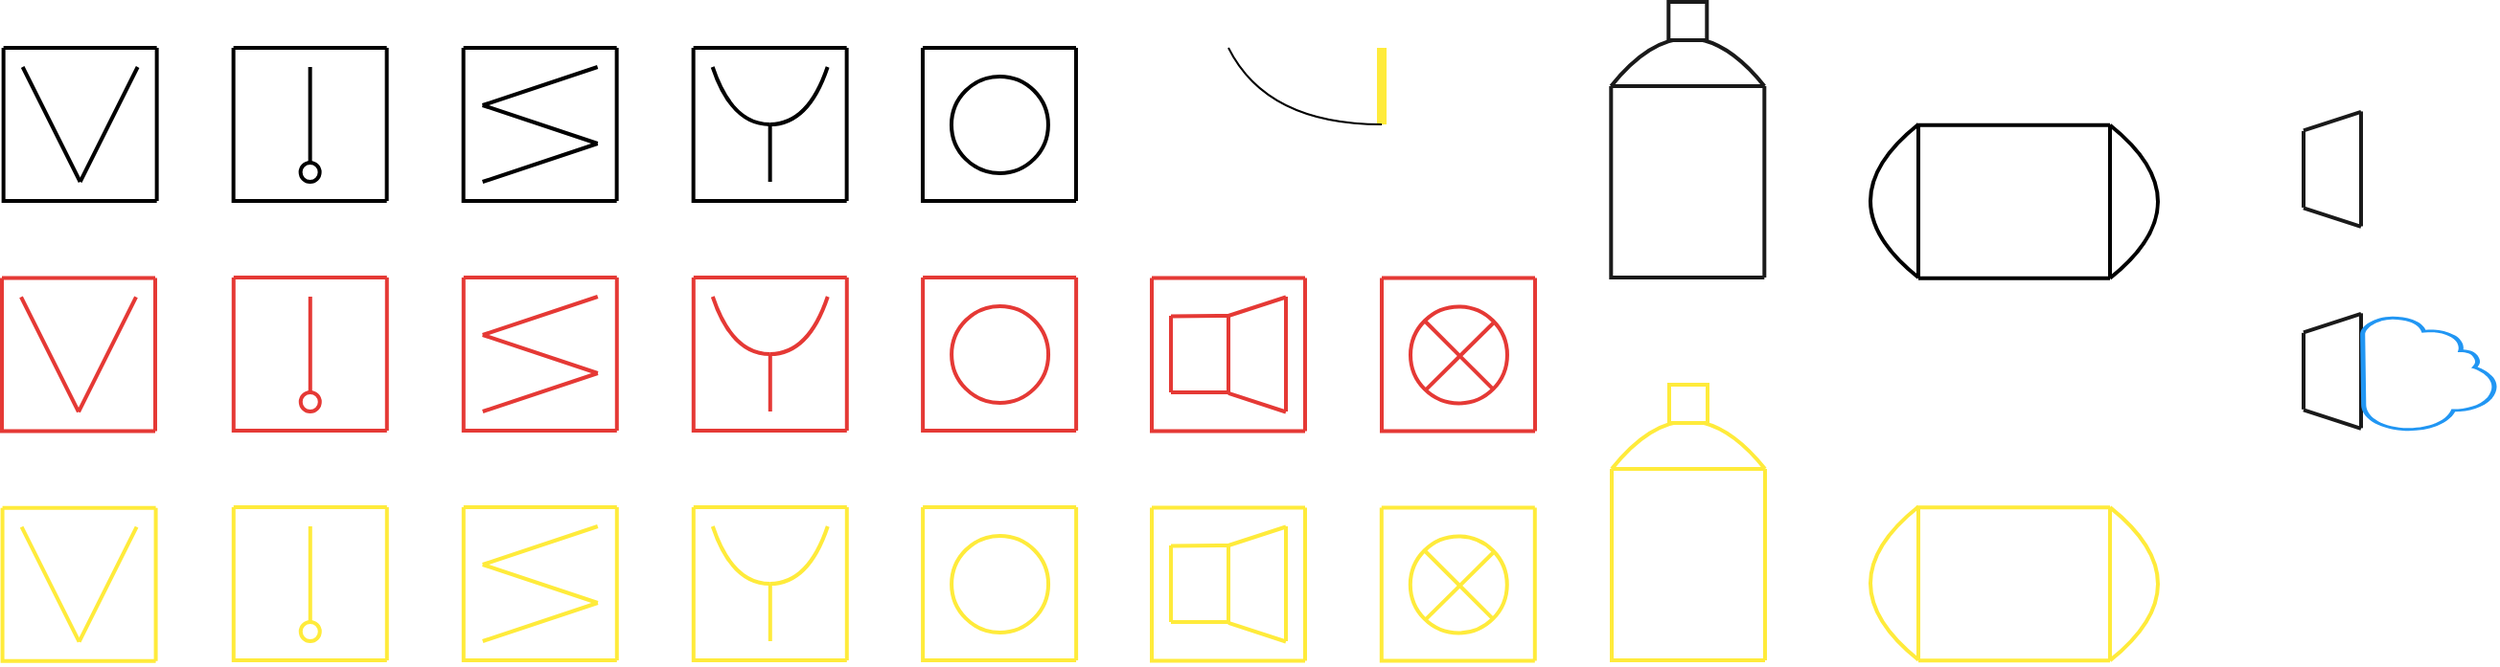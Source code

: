 <mxfile version="22.1.18" type="github">
  <diagram name="Страница — 1" id="sHB8bnEQEHqJdaPV740z">
    <mxGraphModel dx="2074" dy="1230" grid="0" gridSize="10" guides="1" tooltips="1" connect="1" arrows="0" fold="1" page="1" pageScale="1" pageWidth="827" pageHeight="1169" math="0" shadow="0">
      <root>
        <mxCell id="0" />
        <mxCell id="1" parent="0" />
        <mxCell id="6DLuC9lkdZeZimnQaC1s-1" value="" style="endArrow=none;html=1;rounded=0;fontSize=12;startSize=8;endSize=8;curved=1;strokeColor=#000000;strokeWidth=2;" parent="1" edge="1">
          <mxGeometry width="50" height="50" relative="1" as="geometry">
            <mxPoint x="40.82" y="40" as="sourcePoint" />
            <mxPoint x="120.82" y="40" as="targetPoint" />
          </mxGeometry>
        </mxCell>
        <mxCell id="6DLuC9lkdZeZimnQaC1s-2" value="" style="endArrow=none;html=1;rounded=0;fontSize=12;startSize=8;endSize=8;curved=1;strokeColor=#000000;strokeWidth=2;" parent="1" edge="1">
          <mxGeometry width="50" height="50" relative="1" as="geometry">
            <mxPoint x="120.82" y="120" as="sourcePoint" />
            <mxPoint x="120.82" y="40" as="targetPoint" />
          </mxGeometry>
        </mxCell>
        <mxCell id="6DLuC9lkdZeZimnQaC1s-3" value="" style="endArrow=none;html=1;rounded=0;fontSize=12;startSize=8;endSize=8;strokeColor=#000000;strokeWidth=2;" parent="1" edge="1">
          <mxGeometry width="50" height="50" relative="1" as="geometry">
            <mxPoint x="40.82" y="40" as="sourcePoint" />
            <mxPoint x="120.82" y="120" as="targetPoint" />
            <Array as="points">
              <mxPoint x="40.82" y="120" />
            </Array>
          </mxGeometry>
        </mxCell>
        <mxCell id="6DLuC9lkdZeZimnQaC1s-5" value="" style="endArrow=none;html=1;rounded=0;fontSize=12;startSize=8;endSize=8;curved=1;strokeWidth=2;strokeColor=#000000;" parent="1" edge="1">
          <mxGeometry width="50" height="50" relative="1" as="geometry">
            <mxPoint x="160.82" y="40" as="sourcePoint" />
            <mxPoint x="240.82" y="40" as="targetPoint" />
          </mxGeometry>
        </mxCell>
        <mxCell id="6DLuC9lkdZeZimnQaC1s-6" value="" style="endArrow=none;html=1;rounded=0;fontSize=12;startSize=8;endSize=8;curved=1;strokeWidth=2;strokeColor=#000000;" parent="1" edge="1">
          <mxGeometry width="50" height="50" relative="1" as="geometry">
            <mxPoint x="240.82" y="120" as="sourcePoint" />
            <mxPoint x="240.82" y="40" as="targetPoint" />
          </mxGeometry>
        </mxCell>
        <mxCell id="6DLuC9lkdZeZimnQaC1s-7" value="" style="endArrow=none;html=1;rounded=0;fontSize=12;startSize=8;endSize=8;strokeWidth=2;strokeColor=#000000;" parent="1" edge="1">
          <mxGeometry width="50" height="50" relative="1" as="geometry">
            <mxPoint x="160.82" y="40" as="sourcePoint" />
            <mxPoint x="240.82" y="120" as="targetPoint" />
            <Array as="points">
              <mxPoint x="160.82" y="120" />
            </Array>
          </mxGeometry>
        </mxCell>
        <mxCell id="6DLuC9lkdZeZimnQaC1s-8" value="" style="endArrow=none;html=1;rounded=0;fontSize=12;startSize=8;endSize=8;curved=1;strokeColor=#000000;strokeWidth=2;" parent="1" edge="1">
          <mxGeometry width="50" height="50" relative="1" as="geometry">
            <mxPoint x="80.82" y="110" as="sourcePoint" />
            <mxPoint x="50.82" y="50" as="targetPoint" />
          </mxGeometry>
        </mxCell>
        <mxCell id="6DLuC9lkdZeZimnQaC1s-9" value="" style="endArrow=none;html=1;rounded=0;fontSize=12;startSize=8;endSize=8;curved=1;strokeColor=#000000;strokeWidth=2;" parent="1" edge="1">
          <mxGeometry width="50" height="50" relative="1" as="geometry">
            <mxPoint x="80.82" y="110" as="sourcePoint" />
            <mxPoint x="110.82" y="50" as="targetPoint" />
          </mxGeometry>
        </mxCell>
        <mxCell id="6DLuC9lkdZeZimnQaC1s-10" value="" style="endArrow=none;html=1;rounded=0;fontSize=12;startSize=8;endSize=8;curved=1;strokeWidth=2;strokeColor=#000000;" parent="1" edge="1">
          <mxGeometry width="50" height="50" relative="1" as="geometry">
            <mxPoint x="200.82" y="100" as="sourcePoint" />
            <mxPoint x="200.82" y="50" as="targetPoint" />
          </mxGeometry>
        </mxCell>
        <mxCell id="6DLuC9lkdZeZimnQaC1s-11" value="" style="ellipse;whiteSpace=wrap;html=1;aspect=fixed;fontSize=16;strokeWidth=2;strokeColor=#000000;" parent="1" vertex="1">
          <mxGeometry x="195.82" y="100" width="10" height="10" as="geometry" />
        </mxCell>
        <mxCell id="6DLuC9lkdZeZimnQaC1s-12" value="" style="endArrow=none;html=1;rounded=0;fontSize=12;startSize=8;endSize=8;curved=1;strokeWidth=2;strokeColor=#000000;" parent="1" edge="1">
          <mxGeometry width="50" height="50" relative="1" as="geometry">
            <mxPoint x="280.82" y="40" as="sourcePoint" />
            <mxPoint x="360.82" y="40" as="targetPoint" />
          </mxGeometry>
        </mxCell>
        <mxCell id="6DLuC9lkdZeZimnQaC1s-13" value="" style="endArrow=none;html=1;rounded=0;fontSize=12;startSize=8;endSize=8;curved=1;strokeWidth=2;strokeColor=#000000;" parent="1" edge="1">
          <mxGeometry width="50" height="50" relative="1" as="geometry">
            <mxPoint x="360.82" y="120" as="sourcePoint" />
            <mxPoint x="360.82" y="40" as="targetPoint" />
          </mxGeometry>
        </mxCell>
        <mxCell id="6DLuC9lkdZeZimnQaC1s-14" value="" style="endArrow=none;html=1;rounded=0;fontSize=12;startSize=8;endSize=8;strokeWidth=2;strokeColor=#000000;" parent="1" edge="1">
          <mxGeometry width="50" height="50" relative="1" as="geometry">
            <mxPoint x="280.82" y="40" as="sourcePoint" />
            <mxPoint x="360.82" y="120" as="targetPoint" />
            <Array as="points">
              <mxPoint x="280.82" y="120" />
            </Array>
          </mxGeometry>
        </mxCell>
        <mxCell id="6DLuC9lkdZeZimnQaC1s-15" value="" style="endArrow=none;html=1;rounded=0;fontSize=12;startSize=8;endSize=8;curved=1;strokeWidth=2;strokeColor=#000000;" parent="1" edge="1">
          <mxGeometry width="50" height="50" relative="1" as="geometry">
            <mxPoint x="350.82" y="90" as="sourcePoint" />
            <mxPoint x="290.82" y="70" as="targetPoint" />
          </mxGeometry>
        </mxCell>
        <mxCell id="6DLuC9lkdZeZimnQaC1s-16" value="" style="endArrow=none;html=1;rounded=0;fontSize=12;startSize=8;endSize=8;curved=1;strokeWidth=2;strokeColor=#000000;" parent="1" edge="1">
          <mxGeometry width="50" height="50" relative="1" as="geometry">
            <mxPoint x="290.82" y="70" as="sourcePoint" />
            <mxPoint x="350.82" y="50" as="targetPoint" />
          </mxGeometry>
        </mxCell>
        <mxCell id="6DLuC9lkdZeZimnQaC1s-17" value="" style="endArrow=none;html=1;rounded=0;fontSize=12;startSize=8;endSize=8;curved=1;strokeWidth=2;strokeColor=#000000;" parent="1" edge="1">
          <mxGeometry width="50" height="50" relative="1" as="geometry">
            <mxPoint x="290.82" y="110" as="sourcePoint" />
            <mxPoint x="350.82" y="90" as="targetPoint" />
          </mxGeometry>
        </mxCell>
        <mxCell id="6DLuC9lkdZeZimnQaC1s-18" value="" style="endArrow=none;html=1;rounded=0;fontSize=12;startSize=8;endSize=8;curved=1;strokeWidth=2;strokeColor=#000000;" parent="1" edge="1">
          <mxGeometry width="50" height="50" relative="1" as="geometry">
            <mxPoint x="400.82" y="40" as="sourcePoint" />
            <mxPoint x="480.82" y="40" as="targetPoint" />
          </mxGeometry>
        </mxCell>
        <mxCell id="6DLuC9lkdZeZimnQaC1s-19" value="" style="endArrow=none;html=1;rounded=0;fontSize=12;startSize=8;endSize=8;curved=1;strokeWidth=2;strokeColor=#000000;" parent="1" edge="1">
          <mxGeometry width="50" height="50" relative="1" as="geometry">
            <mxPoint x="480.82" y="120" as="sourcePoint" />
            <mxPoint x="480.82" y="40" as="targetPoint" />
          </mxGeometry>
        </mxCell>
        <mxCell id="6DLuC9lkdZeZimnQaC1s-20" value="" style="endArrow=none;html=1;rounded=0;fontSize=12;startSize=8;endSize=8;strokeWidth=2;strokeColor=#000000;" parent="1" edge="1">
          <mxGeometry width="50" height="50" relative="1" as="geometry">
            <mxPoint x="400.82" y="40" as="sourcePoint" />
            <mxPoint x="480.82" y="120" as="targetPoint" />
            <Array as="points">
              <mxPoint x="400.82" y="120" />
            </Array>
          </mxGeometry>
        </mxCell>
        <mxCell id="6DLuC9lkdZeZimnQaC1s-22" value="" style="endArrow=none;html=1;rounded=0;fontSize=12;startSize=8;endSize=8;curved=1;strokeWidth=2;strokeColor=#000000;" parent="1" edge="1">
          <mxGeometry width="50" height="50" relative="1" as="geometry">
            <mxPoint x="440.82" y="80" as="sourcePoint" />
            <mxPoint x="470.82" y="50" as="targetPoint" />
            <Array as="points">
              <mxPoint x="460.82" y="80" />
            </Array>
          </mxGeometry>
        </mxCell>
        <mxCell id="6DLuC9lkdZeZimnQaC1s-23" value="" style="endArrow=none;html=1;rounded=0;fontSize=12;startSize=8;endSize=8;curved=1;strokeWidth=2;strokeColor=#000000;" parent="1" edge="1">
          <mxGeometry width="50" height="50" relative="1" as="geometry">
            <mxPoint x="440.82" y="110" as="sourcePoint" />
            <mxPoint x="440.82" y="80" as="targetPoint" />
          </mxGeometry>
        </mxCell>
        <mxCell id="6DLuC9lkdZeZimnQaC1s-24" value="" style="endArrow=none;html=1;rounded=0;fontSize=12;startSize=8;endSize=8;curved=1;strokeWidth=2;strokeColor=#000000;" parent="1" edge="1">
          <mxGeometry width="50" height="50" relative="1" as="geometry">
            <mxPoint x="440.82" y="80" as="sourcePoint" />
            <mxPoint x="410.82" y="50" as="targetPoint" />
            <Array as="points">
              <mxPoint x="420.82" y="80" />
            </Array>
          </mxGeometry>
        </mxCell>
        <mxCell id="6DLuC9lkdZeZimnQaC1s-25" value="" style="endArrow=none;html=1;rounded=0;fontSize=12;startSize=8;endSize=8;curved=1;strokeWidth=2;strokeColor=#000000;" parent="1" edge="1">
          <mxGeometry width="50" height="50" relative="1" as="geometry">
            <mxPoint x="520.48" y="40" as="sourcePoint" />
            <mxPoint x="600.48" y="40" as="targetPoint" />
          </mxGeometry>
        </mxCell>
        <mxCell id="6DLuC9lkdZeZimnQaC1s-26" value="" style="endArrow=none;html=1;rounded=0;fontSize=12;startSize=8;endSize=8;curved=1;strokeWidth=2;strokeColor=#000000;" parent="1" edge="1">
          <mxGeometry width="50" height="50" relative="1" as="geometry">
            <mxPoint x="600.48" y="120" as="sourcePoint" />
            <mxPoint x="600.48" y="40" as="targetPoint" />
          </mxGeometry>
        </mxCell>
        <mxCell id="6DLuC9lkdZeZimnQaC1s-27" value="" style="endArrow=none;html=1;rounded=0;fontSize=12;startSize=8;endSize=8;strokeWidth=2;strokeColor=#000000;" parent="1" edge="1">
          <mxGeometry width="50" height="50" relative="1" as="geometry">
            <mxPoint x="520.48" y="40" as="sourcePoint" />
            <mxPoint x="600.48" y="120" as="targetPoint" />
            <Array as="points">
              <mxPoint x="520.48" y="120" />
            </Array>
          </mxGeometry>
        </mxCell>
        <mxCell id="6DLuC9lkdZeZimnQaC1s-29" value="" style="ellipse;whiteSpace=wrap;html=1;aspect=fixed;fontSize=16;strokeWidth=2;strokeColor=#000000;" parent="1" vertex="1">
          <mxGeometry x="535.48" y="55" width="50.48" height="50.48" as="geometry" />
        </mxCell>
        <mxCell id="6DLuC9lkdZeZimnQaC1s-30" value="" style="endArrow=none;html=1;rounded=0;fontSize=12;startSize=8;endSize=8;curved=1;strokeColor=#FFEB3B;strokeWidth=5;" parent="1" edge="1">
          <mxGeometry width="50" height="50" relative="1" as="geometry">
            <mxPoint x="760" y="80" as="sourcePoint" />
            <mxPoint x="760" y="40" as="targetPoint" />
          </mxGeometry>
        </mxCell>
        <mxCell id="6DLuC9lkdZeZimnQaC1s-31" value="" style="endArrow=none;html=1;rounded=0;fontSize=12;startSize=8;endSize=8;curved=1;" parent="1" edge="1">
          <mxGeometry width="50" height="50" relative="1" as="geometry">
            <mxPoint x="760" y="80" as="sourcePoint" />
            <mxPoint x="680" y="40" as="targetPoint" />
            <Array as="points">
              <mxPoint x="700" y="80" />
            </Array>
          </mxGeometry>
        </mxCell>
        <mxCell id="6DLuC9lkdZeZimnQaC1s-32" value="" style="endArrow=none;html=1;rounded=0;fontSize=12;startSize=8;endSize=8;curved=1;strokeWidth=2;strokeColor=#E53935;" parent="1" edge="1">
          <mxGeometry width="50" height="50" relative="1" as="geometry">
            <mxPoint x="640" y="160.24" as="sourcePoint" />
            <mxPoint x="720" y="160.24" as="targetPoint" />
          </mxGeometry>
        </mxCell>
        <mxCell id="6DLuC9lkdZeZimnQaC1s-33" value="" style="endArrow=none;html=1;rounded=0;fontSize=12;startSize=8;endSize=8;curved=1;strokeWidth=2;strokeColor=#E53935;" parent="1" edge="1">
          <mxGeometry width="50" height="50" relative="1" as="geometry">
            <mxPoint x="720" y="240.24" as="sourcePoint" />
            <mxPoint x="720" y="160.24" as="targetPoint" />
          </mxGeometry>
        </mxCell>
        <mxCell id="6DLuC9lkdZeZimnQaC1s-34" value="" style="endArrow=none;html=1;rounded=0;fontSize=12;startSize=8;endSize=8;strokeWidth=2;strokeColor=#E53935;" parent="1" edge="1">
          <mxGeometry width="50" height="50" relative="1" as="geometry">
            <mxPoint x="640" y="160.24" as="sourcePoint" />
            <mxPoint x="720" y="240.24" as="targetPoint" />
            <Array as="points">
              <mxPoint x="640" y="240.24" />
            </Array>
          </mxGeometry>
        </mxCell>
        <mxCell id="6DLuC9lkdZeZimnQaC1s-35" value="" style="endArrow=none;html=1;rounded=0;fontSize=12;startSize=8;endSize=8;curved=1;strokeWidth=2;strokeColor=#E53935;" parent="1" edge="1">
          <mxGeometry width="50" height="50" relative="1" as="geometry">
            <mxPoint x="650" y="220" as="sourcePoint" />
            <mxPoint x="650" y="180" as="targetPoint" />
          </mxGeometry>
        </mxCell>
        <mxCell id="6DLuC9lkdZeZimnQaC1s-36" value="" style="endArrow=none;html=1;rounded=0;fontSize=12;startSize=8;endSize=8;curved=1;strokeWidth=2;strokeColor=#E53935;" parent="1" edge="1">
          <mxGeometry width="50" height="50" relative="1" as="geometry">
            <mxPoint x="680" y="180" as="sourcePoint" />
            <mxPoint x="710" y="170.24" as="targetPoint" />
          </mxGeometry>
        </mxCell>
        <mxCell id="6DLuC9lkdZeZimnQaC1s-37" value="" style="endArrow=none;html=1;rounded=0;fontSize=12;startSize=8;endSize=8;curved=1;strokeWidth=2;strokeColor=#E53935;" parent="1" edge="1">
          <mxGeometry width="50" height="50" relative="1" as="geometry">
            <mxPoint x="680" y="180" as="sourcePoint" />
            <mxPoint x="650" y="180.24" as="targetPoint" />
          </mxGeometry>
        </mxCell>
        <mxCell id="6DLuC9lkdZeZimnQaC1s-38" value="" style="endArrow=none;html=1;rounded=0;fontSize=12;startSize=8;endSize=8;curved=1;strokeWidth=2;strokeColor=#E53935;" parent="1" edge="1">
          <mxGeometry width="50" height="50" relative="1" as="geometry">
            <mxPoint x="680" y="220" as="sourcePoint" />
            <mxPoint x="650" y="220" as="targetPoint" />
          </mxGeometry>
        </mxCell>
        <mxCell id="6DLuC9lkdZeZimnQaC1s-39" value="" style="endArrow=none;html=1;rounded=0;fontSize=12;startSize=8;endSize=8;curved=1;strokeWidth=2;strokeColor=#E53935;" parent="1" edge="1">
          <mxGeometry width="50" height="50" relative="1" as="geometry">
            <mxPoint x="680" y="220.24" as="sourcePoint" />
            <mxPoint x="680" y="180.24" as="targetPoint" />
          </mxGeometry>
        </mxCell>
        <mxCell id="6DLuC9lkdZeZimnQaC1s-40" value="" style="endArrow=none;html=1;rounded=0;fontSize=12;startSize=8;endSize=8;curved=1;strokeWidth=2;strokeColor=#E53935;" parent="1" edge="1">
          <mxGeometry width="50" height="50" relative="1" as="geometry">
            <mxPoint x="680" y="220.48" as="sourcePoint" />
            <mxPoint x="710" y="230.24" as="targetPoint" />
          </mxGeometry>
        </mxCell>
        <mxCell id="6DLuC9lkdZeZimnQaC1s-41" value="" style="endArrow=none;html=1;rounded=0;fontSize=12;startSize=8;endSize=8;curved=1;strokeWidth=2;strokeColor=#E53935;" parent="1" edge="1">
          <mxGeometry width="50" height="50" relative="1" as="geometry">
            <mxPoint x="710" y="230" as="sourcePoint" />
            <mxPoint x="710" y="170" as="targetPoint" />
          </mxGeometry>
        </mxCell>
        <mxCell id="6DLuC9lkdZeZimnQaC1s-42" value="" style="endArrow=none;html=1;rounded=0;fontSize=12;startSize=8;endSize=8;curved=1;strokeWidth=2;strokeColor=#E53935;" parent="1" edge="1">
          <mxGeometry width="50" height="50" relative="1" as="geometry">
            <mxPoint x="760" y="160.24" as="sourcePoint" />
            <mxPoint x="840" y="160.24" as="targetPoint" />
          </mxGeometry>
        </mxCell>
        <mxCell id="6DLuC9lkdZeZimnQaC1s-43" value="" style="endArrow=none;html=1;rounded=0;fontSize=12;startSize=8;endSize=8;curved=1;strokeWidth=2;strokeColor=#E53935;" parent="1" edge="1">
          <mxGeometry width="50" height="50" relative="1" as="geometry">
            <mxPoint x="840" y="240.24" as="sourcePoint" />
            <mxPoint x="840" y="160.24" as="targetPoint" />
          </mxGeometry>
        </mxCell>
        <mxCell id="6DLuC9lkdZeZimnQaC1s-44" value="" style="endArrow=none;html=1;rounded=0;fontSize=12;startSize=8;endSize=8;strokeWidth=2;strokeColor=#E53935;" parent="1" edge="1">
          <mxGeometry width="50" height="50" relative="1" as="geometry">
            <mxPoint x="760" y="160.24" as="sourcePoint" />
            <mxPoint x="840" y="240.24" as="targetPoint" />
            <Array as="points">
              <mxPoint x="760" y="240.24" />
            </Array>
          </mxGeometry>
        </mxCell>
        <mxCell id="6DLuC9lkdZeZimnQaC1s-45" value="" style="ellipse;whiteSpace=wrap;html=1;aspect=fixed;fontSize=16;strokeWidth=2;strokeColor=#E53935;" parent="1" vertex="1">
          <mxGeometry x="775" y="175.24" width="50.48" height="50.48" as="geometry" />
        </mxCell>
        <mxCell id="6DLuC9lkdZeZimnQaC1s-46" value="" style="endArrow=none;html=1;rounded=0;fontSize=12;startSize=8;endSize=8;curved=1;entryX=0;entryY=0;entryDx=0;entryDy=0;exitX=1;exitY=1;exitDx=0;exitDy=0;strokeWidth=2;strokeColor=#E53935;" parent="1" source="6DLuC9lkdZeZimnQaC1s-45" target="6DLuC9lkdZeZimnQaC1s-45" edge="1">
          <mxGeometry width="50" height="50" relative="1" as="geometry">
            <mxPoint x="800.04" y="215.48" as="sourcePoint" />
            <mxPoint x="800.04" y="185.48" as="targetPoint" />
          </mxGeometry>
        </mxCell>
        <mxCell id="6DLuC9lkdZeZimnQaC1s-47" value="" style="endArrow=none;html=1;rounded=0;fontSize=12;startSize=8;endSize=8;curved=1;entryX=0.158;entryY=0.861;entryDx=0;entryDy=0;exitX=0.864;exitY=0.161;exitDx=0;exitDy=0;exitPerimeter=0;entryPerimeter=0;strokeWidth=2;strokeColor=#E53935;" parent="1" source="6DLuC9lkdZeZimnQaC1s-45" target="6DLuC9lkdZeZimnQaC1s-45" edge="1">
          <mxGeometry width="50" height="50" relative="1" as="geometry">
            <mxPoint x="818.24" y="184.24" as="sourcePoint" />
            <mxPoint x="782.24" y="220.24" as="targetPoint" />
          </mxGeometry>
        </mxCell>
        <mxCell id="6DLuC9lkdZeZimnQaC1s-48" value="" style="endArrow=none;html=1;rounded=0;fontSize=12;startSize=8;endSize=8;curved=1;strokeWidth=2;strokeColor=#1A1A1A;" parent="1" edge="1">
          <mxGeometry width="50" height="50" relative="1" as="geometry">
            <mxPoint x="1241" y="83.22" as="sourcePoint" />
            <mxPoint x="1271" y="73.46" as="targetPoint" />
          </mxGeometry>
        </mxCell>
        <mxCell id="6DLuC9lkdZeZimnQaC1s-49" value="" style="endArrow=none;html=1;rounded=0;fontSize=12;startSize=8;endSize=8;curved=1;strokeWidth=2;strokeColor=#1A1A1A;" parent="1" edge="1">
          <mxGeometry width="50" height="50" relative="1" as="geometry">
            <mxPoint x="1241" y="123.46" as="sourcePoint" />
            <mxPoint x="1241" y="83.46" as="targetPoint" />
          </mxGeometry>
        </mxCell>
        <mxCell id="6DLuC9lkdZeZimnQaC1s-50" value="" style="endArrow=none;html=1;rounded=0;fontSize=12;startSize=8;endSize=8;curved=1;strokeWidth=2;strokeColor=#1A1A1A;" parent="1" edge="1">
          <mxGeometry width="50" height="50" relative="1" as="geometry">
            <mxPoint x="1241" y="123.7" as="sourcePoint" />
            <mxPoint x="1271" y="133.46" as="targetPoint" />
          </mxGeometry>
        </mxCell>
        <mxCell id="6DLuC9lkdZeZimnQaC1s-51" value="" style="endArrow=none;html=1;rounded=0;fontSize=12;startSize=8;endSize=8;curved=1;strokeWidth=2;strokeColor=#1A1A1A;" parent="1" edge="1">
          <mxGeometry width="50" height="50" relative="1" as="geometry">
            <mxPoint x="1271" y="133.22" as="sourcePoint" />
            <mxPoint x="1271" y="73.22" as="targetPoint" />
          </mxGeometry>
        </mxCell>
        <mxCell id="6DLuC9lkdZeZimnQaC1s-54" value="" style="endArrow=none;html=1;rounded=0;fontSize=12;startSize=8;endSize=8;curved=1;strokeWidth=2;strokeColor=#FFEB3B;" parent="1" edge="1">
          <mxGeometry width="50" height="50" relative="1" as="geometry">
            <mxPoint x="880" y="260" as="sourcePoint" />
            <mxPoint x="960" y="260" as="targetPoint" />
          </mxGeometry>
        </mxCell>
        <mxCell id="6DLuC9lkdZeZimnQaC1s-55" value="" style="endArrow=none;html=1;rounded=0;fontSize=12;startSize=8;endSize=8;curved=1;strokeWidth=2;strokeColor=#FFEB3B;" parent="1" edge="1">
          <mxGeometry width="50" height="50" relative="1" as="geometry">
            <mxPoint x="960" y="360" as="sourcePoint" />
            <mxPoint x="960" y="260" as="targetPoint" />
          </mxGeometry>
        </mxCell>
        <mxCell id="6DLuC9lkdZeZimnQaC1s-56" value="" style="endArrow=none;html=1;rounded=0;fontSize=12;startSize=8;endSize=8;strokeWidth=2;strokeColor=#FFEB3B;" parent="1" edge="1">
          <mxGeometry width="50" height="50" relative="1" as="geometry">
            <mxPoint x="880" y="260" as="sourcePoint" />
            <mxPoint x="960" y="360" as="targetPoint" />
            <Array as="points">
              <mxPoint x="880" y="360" />
            </Array>
          </mxGeometry>
        </mxCell>
        <mxCell id="6DLuC9lkdZeZimnQaC1s-58" value="" style="endArrow=none;html=1;rounded=0;fontSize=12;startSize=8;endSize=8;curved=1;strokeWidth=2;strokeColor=#FFEB3B;" parent="1" edge="1">
          <mxGeometry width="50" height="50" relative="1" as="geometry">
            <mxPoint x="880" y="260" as="sourcePoint" />
            <mxPoint x="960" y="260" as="targetPoint" />
            <Array as="points">
              <mxPoint x="920" y="210" />
            </Array>
          </mxGeometry>
        </mxCell>
        <mxCell id="6DLuC9lkdZeZimnQaC1s-59" value="" style="rounded=0;whiteSpace=wrap;html=1;fontSize=16;strokeWidth=2;strokeColor=#FFEB3B;" parent="1" vertex="1">
          <mxGeometry x="910" y="216" width="20" height="20" as="geometry" />
        </mxCell>
        <mxCell id="6DLuC9lkdZeZimnQaC1s-60" value="" style="endArrow=none;html=1;rounded=0;fontSize=12;startSize=8;endSize=8;curved=1;strokeWidth=2;" parent="1" edge="1">
          <mxGeometry width="50" height="50" relative="1" as="geometry">
            <mxPoint x="1140" y="80.35" as="sourcePoint" />
            <mxPoint x="1140" y="160.35" as="targetPoint" />
          </mxGeometry>
        </mxCell>
        <mxCell id="6DLuC9lkdZeZimnQaC1s-61" value="" style="endArrow=none;html=1;rounded=0;fontSize=12;startSize=8;endSize=8;curved=1;strokeWidth=2;" parent="1" edge="1">
          <mxGeometry width="50" height="50" relative="1" as="geometry">
            <mxPoint x="1040" y="160.35" as="sourcePoint" />
            <mxPoint x="1140" y="160.35" as="targetPoint" />
          </mxGeometry>
        </mxCell>
        <mxCell id="6DLuC9lkdZeZimnQaC1s-62" value="" style="endArrow=none;html=1;rounded=0;fontSize=12;startSize=8;endSize=8;strokeWidth=2;" parent="1" edge="1">
          <mxGeometry width="50" height="50" relative="1" as="geometry">
            <mxPoint x="1140" y="80.35" as="sourcePoint" />
            <mxPoint x="1040" y="160.35" as="targetPoint" />
            <Array as="points">
              <mxPoint x="1040" y="80.35" />
            </Array>
          </mxGeometry>
        </mxCell>
        <mxCell id="6DLuC9lkdZeZimnQaC1s-63" value="" style="endArrow=none;html=1;rounded=0;fontSize=12;startSize=8;endSize=8;curved=1;strokeWidth=2;" parent="1" edge="1">
          <mxGeometry width="50" height="50" relative="1" as="geometry">
            <mxPoint x="1140" y="160.35" as="sourcePoint" />
            <mxPoint x="1140" y="80.35" as="targetPoint" />
            <Array as="points">
              <mxPoint x="1190" y="120.35" />
            </Array>
          </mxGeometry>
        </mxCell>
        <mxCell id="6DLuC9lkdZeZimnQaC1s-65" value="" style="endArrow=none;html=1;rounded=0;fontSize=12;startSize=8;endSize=8;curved=1;strokeWidth=2;" parent="1" edge="1">
          <mxGeometry width="50" height="50" relative="1" as="geometry">
            <mxPoint x="1040" y="160.0" as="sourcePoint" />
            <mxPoint x="1040" y="80.0" as="targetPoint" />
            <Array as="points">
              <mxPoint x="990" y="120.0" />
            </Array>
          </mxGeometry>
        </mxCell>
        <mxCell id="6DLuC9lkdZeZimnQaC1s-66" value="" style="endArrow=none;html=1;rounded=0;fontSize=12;startSize=8;endSize=8;curved=1;strokeColor=#E53935;strokeWidth=2;" parent="1" edge="1">
          <mxGeometry width="50" height="50" relative="1" as="geometry">
            <mxPoint x="40.0" y="160.24" as="sourcePoint" />
            <mxPoint x="120" y="160.24" as="targetPoint" />
          </mxGeometry>
        </mxCell>
        <mxCell id="6DLuC9lkdZeZimnQaC1s-67" value="" style="endArrow=none;html=1;rounded=0;fontSize=12;startSize=8;endSize=8;curved=1;strokeColor=#E53935;strokeWidth=2;" parent="1" edge="1">
          <mxGeometry width="50" height="50" relative="1" as="geometry">
            <mxPoint x="120" y="240.24" as="sourcePoint" />
            <mxPoint x="120" y="160.24" as="targetPoint" />
          </mxGeometry>
        </mxCell>
        <mxCell id="6DLuC9lkdZeZimnQaC1s-68" value="" style="endArrow=none;html=1;rounded=0;fontSize=12;startSize=8;endSize=8;strokeColor=#E53935;strokeWidth=2;" parent="1" edge="1">
          <mxGeometry width="50" height="50" relative="1" as="geometry">
            <mxPoint x="40.0" y="160.24" as="sourcePoint" />
            <mxPoint x="120" y="240.24" as="targetPoint" />
            <Array as="points">
              <mxPoint x="40.0" y="240.24" />
            </Array>
          </mxGeometry>
        </mxCell>
        <mxCell id="6DLuC9lkdZeZimnQaC1s-69" value="" style="endArrow=none;html=1;rounded=0;fontSize=12;startSize=8;endSize=8;curved=1;strokeColor=#E53935;strokeWidth=2;" parent="1" edge="1">
          <mxGeometry width="50" height="50" relative="1" as="geometry">
            <mxPoint x="80" y="230.24" as="sourcePoint" />
            <mxPoint x="50.0" y="170.24" as="targetPoint" />
          </mxGeometry>
        </mxCell>
        <mxCell id="6DLuC9lkdZeZimnQaC1s-70" value="" style="endArrow=none;html=1;rounded=0;fontSize=12;startSize=8;endSize=8;curved=1;strokeColor=#E53935;strokeWidth=2;" parent="1" edge="1">
          <mxGeometry width="50" height="50" relative="1" as="geometry">
            <mxPoint x="80" y="230.24" as="sourcePoint" />
            <mxPoint x="110" y="170.24" as="targetPoint" />
          </mxGeometry>
        </mxCell>
        <mxCell id="6DLuC9lkdZeZimnQaC1s-71" value="" style="endArrow=none;html=1;rounded=0;fontSize=12;startSize=8;endSize=8;curved=1;strokeColor=#FFEB3B;strokeWidth=2;" parent="1" edge="1">
          <mxGeometry width="50" height="50" relative="1" as="geometry">
            <mxPoint x="40.29" y="280.35" as="sourcePoint" />
            <mxPoint x="120.29" y="280.35" as="targetPoint" />
          </mxGeometry>
        </mxCell>
        <mxCell id="6DLuC9lkdZeZimnQaC1s-72" value="" style="endArrow=none;html=1;rounded=0;fontSize=12;startSize=8;endSize=8;curved=1;strokeColor=#FFEB3B;strokeWidth=2;" parent="1" edge="1">
          <mxGeometry width="50" height="50" relative="1" as="geometry">
            <mxPoint x="120.29" y="360.35" as="sourcePoint" />
            <mxPoint x="120.29" y="280.35" as="targetPoint" />
          </mxGeometry>
        </mxCell>
        <mxCell id="6DLuC9lkdZeZimnQaC1s-73" value="" style="endArrow=none;html=1;rounded=0;fontSize=12;startSize=8;endSize=8;strokeColor=#FFEB3B;strokeWidth=2;" parent="1" edge="1">
          <mxGeometry width="50" height="50" relative="1" as="geometry">
            <mxPoint x="40.29" y="280.35" as="sourcePoint" />
            <mxPoint x="120.29" y="360.35" as="targetPoint" />
            <Array as="points">
              <mxPoint x="40.29" y="360.35" />
            </Array>
          </mxGeometry>
        </mxCell>
        <mxCell id="6DLuC9lkdZeZimnQaC1s-74" value="" style="endArrow=none;html=1;rounded=0;fontSize=12;startSize=8;endSize=8;curved=1;strokeColor=#FFEB3B;strokeWidth=2;" parent="1" edge="1">
          <mxGeometry width="50" height="50" relative="1" as="geometry">
            <mxPoint x="80.29" y="350.35" as="sourcePoint" />
            <mxPoint x="50.29" y="290.35" as="targetPoint" />
          </mxGeometry>
        </mxCell>
        <mxCell id="6DLuC9lkdZeZimnQaC1s-75" value="" style="endArrow=none;html=1;rounded=0;fontSize=12;startSize=8;endSize=8;curved=1;strokeColor=#FFEB3B;strokeWidth=2;" parent="1" edge="1">
          <mxGeometry width="50" height="50" relative="1" as="geometry">
            <mxPoint x="80.29" y="350.35" as="sourcePoint" />
            <mxPoint x="110.29" y="290.35" as="targetPoint" />
          </mxGeometry>
        </mxCell>
        <mxCell id="6DLuC9lkdZeZimnQaC1s-76" value="" style="endArrow=none;html=1;rounded=0;fontSize=12;startSize=8;endSize=8;curved=1;strokeWidth=2;strokeColor=#E53935;" parent="1" edge="1">
          <mxGeometry width="50" height="50" relative="1" as="geometry">
            <mxPoint x="160.89" y="160" as="sourcePoint" />
            <mxPoint x="240.89" y="160" as="targetPoint" />
          </mxGeometry>
        </mxCell>
        <mxCell id="6DLuC9lkdZeZimnQaC1s-77" value="" style="endArrow=none;html=1;rounded=0;fontSize=12;startSize=8;endSize=8;curved=1;strokeWidth=2;strokeColor=#E53935;" parent="1" edge="1">
          <mxGeometry width="50" height="50" relative="1" as="geometry">
            <mxPoint x="240.89" y="240" as="sourcePoint" />
            <mxPoint x="240.89" y="160" as="targetPoint" />
          </mxGeometry>
        </mxCell>
        <mxCell id="6DLuC9lkdZeZimnQaC1s-78" value="" style="endArrow=none;html=1;rounded=0;fontSize=12;startSize=8;endSize=8;strokeWidth=2;strokeColor=#E53935;" parent="1" edge="1">
          <mxGeometry width="50" height="50" relative="1" as="geometry">
            <mxPoint x="160.89" y="160" as="sourcePoint" />
            <mxPoint x="240.89" y="240" as="targetPoint" />
            <Array as="points">
              <mxPoint x="160.89" y="240" />
            </Array>
          </mxGeometry>
        </mxCell>
        <mxCell id="6DLuC9lkdZeZimnQaC1s-79" value="" style="endArrow=none;html=1;rounded=0;fontSize=12;startSize=8;endSize=8;curved=1;strokeWidth=2;strokeColor=#E53935;" parent="1" edge="1">
          <mxGeometry width="50" height="50" relative="1" as="geometry">
            <mxPoint x="200.89" y="220" as="sourcePoint" />
            <mxPoint x="200.89" y="170" as="targetPoint" />
          </mxGeometry>
        </mxCell>
        <mxCell id="6DLuC9lkdZeZimnQaC1s-80" value="" style="ellipse;whiteSpace=wrap;html=1;aspect=fixed;fontSize=16;strokeWidth=2;strokeColor=#E53935;" parent="1" vertex="1">
          <mxGeometry x="195.89" y="220" width="10" height="10" as="geometry" />
        </mxCell>
        <mxCell id="6DLuC9lkdZeZimnQaC1s-81" value="" style="endArrow=none;html=1;rounded=0;fontSize=12;startSize=8;endSize=8;curved=1;strokeWidth=2;strokeColor=#E53935;" parent="1" edge="1">
          <mxGeometry width="50" height="50" relative="1" as="geometry">
            <mxPoint x="280.89" y="160" as="sourcePoint" />
            <mxPoint x="360.89" y="160" as="targetPoint" />
          </mxGeometry>
        </mxCell>
        <mxCell id="6DLuC9lkdZeZimnQaC1s-82" value="" style="endArrow=none;html=1;rounded=0;fontSize=12;startSize=8;endSize=8;curved=1;strokeWidth=2;strokeColor=#E53935;" parent="1" edge="1">
          <mxGeometry width="50" height="50" relative="1" as="geometry">
            <mxPoint x="360.89" y="240" as="sourcePoint" />
            <mxPoint x="360.89" y="160" as="targetPoint" />
          </mxGeometry>
        </mxCell>
        <mxCell id="6DLuC9lkdZeZimnQaC1s-83" value="" style="endArrow=none;html=1;rounded=0;fontSize=12;startSize=8;endSize=8;strokeWidth=2;strokeColor=#E53935;" parent="1" edge="1">
          <mxGeometry width="50" height="50" relative="1" as="geometry">
            <mxPoint x="280.89" y="160" as="sourcePoint" />
            <mxPoint x="360.89" y="240" as="targetPoint" />
            <Array as="points">
              <mxPoint x="280.89" y="240" />
            </Array>
          </mxGeometry>
        </mxCell>
        <mxCell id="6DLuC9lkdZeZimnQaC1s-84" value="" style="endArrow=none;html=1;rounded=0;fontSize=12;startSize=8;endSize=8;curved=1;strokeWidth=2;strokeColor=#E53935;" parent="1" edge="1">
          <mxGeometry width="50" height="50" relative="1" as="geometry">
            <mxPoint x="350.89" y="210" as="sourcePoint" />
            <mxPoint x="290.89" y="190" as="targetPoint" />
          </mxGeometry>
        </mxCell>
        <mxCell id="6DLuC9lkdZeZimnQaC1s-85" value="" style="endArrow=none;html=1;rounded=0;fontSize=12;startSize=8;endSize=8;curved=1;strokeWidth=2;strokeColor=#E53935;" parent="1" edge="1">
          <mxGeometry width="50" height="50" relative="1" as="geometry">
            <mxPoint x="290.89" y="190" as="sourcePoint" />
            <mxPoint x="350.89" y="170" as="targetPoint" />
          </mxGeometry>
        </mxCell>
        <mxCell id="6DLuC9lkdZeZimnQaC1s-86" value="" style="endArrow=none;html=1;rounded=0;fontSize=12;startSize=8;endSize=8;curved=1;strokeWidth=2;strokeColor=#E53935;" parent="1" edge="1">
          <mxGeometry width="50" height="50" relative="1" as="geometry">
            <mxPoint x="290.89" y="230" as="sourcePoint" />
            <mxPoint x="350.89" y="210" as="targetPoint" />
          </mxGeometry>
        </mxCell>
        <mxCell id="6DLuC9lkdZeZimnQaC1s-87" value="" style="endArrow=none;html=1;rounded=0;fontSize=12;startSize=8;endSize=8;curved=1;strokeWidth=2;strokeColor=#E53935;" parent="1" edge="1">
          <mxGeometry width="50" height="50" relative="1" as="geometry">
            <mxPoint x="400.89" y="160" as="sourcePoint" />
            <mxPoint x="480.89" y="160" as="targetPoint" />
          </mxGeometry>
        </mxCell>
        <mxCell id="6DLuC9lkdZeZimnQaC1s-88" value="" style="endArrow=none;html=1;rounded=0;fontSize=12;startSize=8;endSize=8;curved=1;strokeWidth=2;strokeColor=#E53935;" parent="1" edge="1">
          <mxGeometry width="50" height="50" relative="1" as="geometry">
            <mxPoint x="480.89" y="240" as="sourcePoint" />
            <mxPoint x="480.89" y="160" as="targetPoint" />
          </mxGeometry>
        </mxCell>
        <mxCell id="6DLuC9lkdZeZimnQaC1s-89" value="" style="endArrow=none;html=1;rounded=0;fontSize=12;startSize=8;endSize=8;strokeWidth=2;strokeColor=#E53935;" parent="1" edge="1">
          <mxGeometry width="50" height="50" relative="1" as="geometry">
            <mxPoint x="400.89" y="160" as="sourcePoint" />
            <mxPoint x="480.89" y="240" as="targetPoint" />
            <Array as="points">
              <mxPoint x="400.89" y="240" />
            </Array>
          </mxGeometry>
        </mxCell>
        <mxCell id="6DLuC9lkdZeZimnQaC1s-90" value="" style="endArrow=none;html=1;rounded=0;fontSize=12;startSize=8;endSize=8;curved=1;strokeWidth=2;strokeColor=#E53935;" parent="1" edge="1">
          <mxGeometry width="50" height="50" relative="1" as="geometry">
            <mxPoint x="440.89" y="200" as="sourcePoint" />
            <mxPoint x="470.89" y="170" as="targetPoint" />
            <Array as="points">
              <mxPoint x="460.89" y="200" />
            </Array>
          </mxGeometry>
        </mxCell>
        <mxCell id="6DLuC9lkdZeZimnQaC1s-91" value="" style="endArrow=none;html=1;rounded=0;fontSize=12;startSize=8;endSize=8;curved=1;strokeWidth=2;strokeColor=#E53935;" parent="1" edge="1">
          <mxGeometry width="50" height="50" relative="1" as="geometry">
            <mxPoint x="440.89" y="230" as="sourcePoint" />
            <mxPoint x="440.89" y="200" as="targetPoint" />
          </mxGeometry>
        </mxCell>
        <mxCell id="6DLuC9lkdZeZimnQaC1s-92" value="" style="endArrow=none;html=1;rounded=0;fontSize=12;startSize=8;endSize=8;curved=1;strokeWidth=2;strokeColor=#E53935;" parent="1" edge="1">
          <mxGeometry width="50" height="50" relative="1" as="geometry">
            <mxPoint x="440.89" y="200" as="sourcePoint" />
            <mxPoint x="410.89" y="170" as="targetPoint" />
            <Array as="points">
              <mxPoint x="420.89" y="200" />
            </Array>
          </mxGeometry>
        </mxCell>
        <mxCell id="6DLuC9lkdZeZimnQaC1s-93" value="" style="endArrow=none;html=1;rounded=0;fontSize=12;startSize=8;endSize=8;curved=1;strokeWidth=2;strokeColor=#E53935;" parent="1" edge="1">
          <mxGeometry width="50" height="50" relative="1" as="geometry">
            <mxPoint x="520.55" y="160" as="sourcePoint" />
            <mxPoint x="600.55" y="160" as="targetPoint" />
          </mxGeometry>
        </mxCell>
        <mxCell id="6DLuC9lkdZeZimnQaC1s-94" value="" style="endArrow=none;html=1;rounded=0;fontSize=12;startSize=8;endSize=8;curved=1;strokeWidth=2;strokeColor=#E53935;" parent="1" edge="1">
          <mxGeometry width="50" height="50" relative="1" as="geometry">
            <mxPoint x="600.55" y="240" as="sourcePoint" />
            <mxPoint x="600.55" y="160" as="targetPoint" />
          </mxGeometry>
        </mxCell>
        <mxCell id="6DLuC9lkdZeZimnQaC1s-95" value="" style="endArrow=none;html=1;rounded=0;fontSize=12;startSize=8;endSize=8;strokeWidth=2;strokeColor=#E53935;" parent="1" edge="1">
          <mxGeometry width="50" height="50" relative="1" as="geometry">
            <mxPoint x="520.55" y="160" as="sourcePoint" />
            <mxPoint x="600.55" y="240" as="targetPoint" />
            <Array as="points">
              <mxPoint x="520.55" y="240" />
            </Array>
          </mxGeometry>
        </mxCell>
        <mxCell id="6DLuC9lkdZeZimnQaC1s-96" value="" style="ellipse;whiteSpace=wrap;html=1;aspect=fixed;fontSize=16;strokeWidth=2;strokeColor=#E53935;" parent="1" vertex="1">
          <mxGeometry x="535.55" y="175" width="50.48" height="50.48" as="geometry" />
        </mxCell>
        <mxCell id="6DLuC9lkdZeZimnQaC1s-97" value="" style="endArrow=none;html=1;rounded=0;fontSize=12;startSize=8;endSize=8;curved=1;strokeWidth=2;strokeColor=#FFEB3B;" parent="1" edge="1">
          <mxGeometry width="50" height="50" relative="1" as="geometry">
            <mxPoint x="160.89" y="280" as="sourcePoint" />
            <mxPoint x="240.89" y="280" as="targetPoint" />
          </mxGeometry>
        </mxCell>
        <mxCell id="6DLuC9lkdZeZimnQaC1s-98" value="" style="endArrow=none;html=1;rounded=0;fontSize=12;startSize=8;endSize=8;curved=1;strokeWidth=2;strokeColor=#FFEB3B;" parent="1" edge="1">
          <mxGeometry width="50" height="50" relative="1" as="geometry">
            <mxPoint x="240.89" y="360" as="sourcePoint" />
            <mxPoint x="240.89" y="280" as="targetPoint" />
          </mxGeometry>
        </mxCell>
        <mxCell id="6DLuC9lkdZeZimnQaC1s-99" value="" style="endArrow=none;html=1;rounded=0;fontSize=12;startSize=8;endSize=8;strokeWidth=2;strokeColor=#FFEB3B;" parent="1" edge="1">
          <mxGeometry width="50" height="50" relative="1" as="geometry">
            <mxPoint x="160.89" y="280" as="sourcePoint" />
            <mxPoint x="240.89" y="360" as="targetPoint" />
            <Array as="points">
              <mxPoint x="160.89" y="360" />
            </Array>
          </mxGeometry>
        </mxCell>
        <mxCell id="6DLuC9lkdZeZimnQaC1s-100" value="" style="endArrow=none;html=1;rounded=0;fontSize=12;startSize=8;endSize=8;curved=1;strokeWidth=2;strokeColor=#FFEB3B;" parent="1" edge="1">
          <mxGeometry width="50" height="50" relative="1" as="geometry">
            <mxPoint x="200.89" y="340" as="sourcePoint" />
            <mxPoint x="200.89" y="290" as="targetPoint" />
          </mxGeometry>
        </mxCell>
        <mxCell id="6DLuC9lkdZeZimnQaC1s-101" value="" style="ellipse;whiteSpace=wrap;html=1;aspect=fixed;fontSize=16;strokeWidth=2;strokeColor=#FFEB3B;" parent="1" vertex="1">
          <mxGeometry x="195.89" y="340" width="10" height="10" as="geometry" />
        </mxCell>
        <mxCell id="6DLuC9lkdZeZimnQaC1s-102" value="" style="endArrow=none;html=1;rounded=0;fontSize=12;startSize=8;endSize=8;curved=1;strokeWidth=2;strokeColor=#FFEB3B;" parent="1" edge="1">
          <mxGeometry width="50" height="50" relative="1" as="geometry">
            <mxPoint x="280.89" y="280" as="sourcePoint" />
            <mxPoint x="360.89" y="280" as="targetPoint" />
          </mxGeometry>
        </mxCell>
        <mxCell id="6DLuC9lkdZeZimnQaC1s-103" value="" style="endArrow=none;html=1;rounded=0;fontSize=12;startSize=8;endSize=8;curved=1;strokeWidth=2;strokeColor=#FFEB3B;" parent="1" edge="1">
          <mxGeometry width="50" height="50" relative="1" as="geometry">
            <mxPoint x="360.89" y="360" as="sourcePoint" />
            <mxPoint x="360.89" y="280" as="targetPoint" />
          </mxGeometry>
        </mxCell>
        <mxCell id="6DLuC9lkdZeZimnQaC1s-104" value="" style="endArrow=none;html=1;rounded=0;fontSize=12;startSize=8;endSize=8;strokeWidth=2;strokeColor=#FFEB3B;" parent="1" edge="1">
          <mxGeometry width="50" height="50" relative="1" as="geometry">
            <mxPoint x="280.89" y="280" as="sourcePoint" />
            <mxPoint x="360.89" y="360" as="targetPoint" />
            <Array as="points">
              <mxPoint x="280.89" y="360" />
            </Array>
          </mxGeometry>
        </mxCell>
        <mxCell id="6DLuC9lkdZeZimnQaC1s-105" value="" style="endArrow=none;html=1;rounded=0;fontSize=12;startSize=8;endSize=8;curved=1;strokeWidth=2;strokeColor=#FFEB3B;" parent="1" edge="1">
          <mxGeometry width="50" height="50" relative="1" as="geometry">
            <mxPoint x="350.89" y="330" as="sourcePoint" />
            <mxPoint x="290.89" y="310" as="targetPoint" />
          </mxGeometry>
        </mxCell>
        <mxCell id="6DLuC9lkdZeZimnQaC1s-106" value="" style="endArrow=none;html=1;rounded=0;fontSize=12;startSize=8;endSize=8;curved=1;strokeWidth=2;strokeColor=#FFEB3B;" parent="1" edge="1">
          <mxGeometry width="50" height="50" relative="1" as="geometry">
            <mxPoint x="290.89" y="310" as="sourcePoint" />
            <mxPoint x="350.89" y="290" as="targetPoint" />
          </mxGeometry>
        </mxCell>
        <mxCell id="6DLuC9lkdZeZimnQaC1s-107" value="" style="endArrow=none;html=1;rounded=0;fontSize=12;startSize=8;endSize=8;curved=1;strokeWidth=2;strokeColor=#FFEB3B;" parent="1" edge="1">
          <mxGeometry width="50" height="50" relative="1" as="geometry">
            <mxPoint x="290.89" y="350" as="sourcePoint" />
            <mxPoint x="350.89" y="330" as="targetPoint" />
          </mxGeometry>
        </mxCell>
        <mxCell id="6DLuC9lkdZeZimnQaC1s-108" value="" style="endArrow=none;html=1;rounded=0;fontSize=12;startSize=8;endSize=8;curved=1;strokeWidth=2;strokeColor=#FFEB3B;" parent="1" edge="1">
          <mxGeometry width="50" height="50" relative="1" as="geometry">
            <mxPoint x="400.89" y="280" as="sourcePoint" />
            <mxPoint x="480.89" y="280" as="targetPoint" />
          </mxGeometry>
        </mxCell>
        <mxCell id="6DLuC9lkdZeZimnQaC1s-109" value="" style="endArrow=none;html=1;rounded=0;fontSize=12;startSize=8;endSize=8;curved=1;strokeWidth=2;strokeColor=#FFEB3B;" parent="1" edge="1">
          <mxGeometry width="50" height="50" relative="1" as="geometry">
            <mxPoint x="480.89" y="360" as="sourcePoint" />
            <mxPoint x="480.89" y="280" as="targetPoint" />
          </mxGeometry>
        </mxCell>
        <mxCell id="6DLuC9lkdZeZimnQaC1s-110" value="" style="endArrow=none;html=1;rounded=0;fontSize=12;startSize=8;endSize=8;strokeWidth=2;strokeColor=#FFEB3B;" parent="1" edge="1">
          <mxGeometry width="50" height="50" relative="1" as="geometry">
            <mxPoint x="400.89" y="280" as="sourcePoint" />
            <mxPoint x="480.89" y="360" as="targetPoint" />
            <Array as="points">
              <mxPoint x="400.89" y="360" />
            </Array>
          </mxGeometry>
        </mxCell>
        <mxCell id="6DLuC9lkdZeZimnQaC1s-111" value="" style="endArrow=none;html=1;rounded=0;fontSize=12;startSize=8;endSize=8;curved=1;strokeWidth=2;strokeColor=#FFEB3B;" parent="1" edge="1">
          <mxGeometry width="50" height="50" relative="1" as="geometry">
            <mxPoint x="440.89" y="320" as="sourcePoint" />
            <mxPoint x="470.89" y="290" as="targetPoint" />
            <Array as="points">
              <mxPoint x="460.89" y="320" />
            </Array>
          </mxGeometry>
        </mxCell>
        <mxCell id="6DLuC9lkdZeZimnQaC1s-112" value="" style="endArrow=none;html=1;rounded=0;fontSize=12;startSize=8;endSize=8;curved=1;strokeWidth=2;strokeColor=#FFEB3B;" parent="1" edge="1">
          <mxGeometry width="50" height="50" relative="1" as="geometry">
            <mxPoint x="440.89" y="350" as="sourcePoint" />
            <mxPoint x="440.89" y="320" as="targetPoint" />
          </mxGeometry>
        </mxCell>
        <mxCell id="6DLuC9lkdZeZimnQaC1s-113" value="" style="endArrow=none;html=1;rounded=0;fontSize=12;startSize=8;endSize=8;curved=1;strokeWidth=2;strokeColor=#FFEB3B;" parent="1" edge="1">
          <mxGeometry width="50" height="50" relative="1" as="geometry">
            <mxPoint x="440.89" y="320" as="sourcePoint" />
            <mxPoint x="410.89" y="290" as="targetPoint" />
            <Array as="points">
              <mxPoint x="420.89" y="320" />
            </Array>
          </mxGeometry>
        </mxCell>
        <mxCell id="6DLuC9lkdZeZimnQaC1s-114" value="" style="endArrow=none;html=1;rounded=0;fontSize=12;startSize=8;endSize=8;curved=1;strokeWidth=2;strokeColor=#FFEB3B;" parent="1" edge="1">
          <mxGeometry width="50" height="50" relative="1" as="geometry">
            <mxPoint x="520.55" y="280" as="sourcePoint" />
            <mxPoint x="600.55" y="280" as="targetPoint" />
          </mxGeometry>
        </mxCell>
        <mxCell id="6DLuC9lkdZeZimnQaC1s-115" value="" style="endArrow=none;html=1;rounded=0;fontSize=12;startSize=8;endSize=8;curved=1;strokeWidth=2;strokeColor=#FFEB3B;" parent="1" edge="1">
          <mxGeometry width="50" height="50" relative="1" as="geometry">
            <mxPoint x="600.55" y="360" as="sourcePoint" />
            <mxPoint x="600.55" y="280" as="targetPoint" />
          </mxGeometry>
        </mxCell>
        <mxCell id="6DLuC9lkdZeZimnQaC1s-116" value="" style="endArrow=none;html=1;rounded=0;fontSize=12;startSize=8;endSize=8;strokeWidth=2;strokeColor=#FFEB3B;" parent="1" edge="1">
          <mxGeometry width="50" height="50" relative="1" as="geometry">
            <mxPoint x="520.55" y="280" as="sourcePoint" />
            <mxPoint x="600.55" y="360" as="targetPoint" />
            <Array as="points">
              <mxPoint x="520.55" y="360" />
            </Array>
          </mxGeometry>
        </mxCell>
        <mxCell id="6DLuC9lkdZeZimnQaC1s-117" value="" style="ellipse;whiteSpace=wrap;html=1;aspect=fixed;fontSize=16;strokeWidth=2;strokeColor=#FFEB3B;" parent="1" vertex="1">
          <mxGeometry x="535.55" y="295" width="50.48" height="50.48" as="geometry" />
        </mxCell>
        <mxCell id="6DLuC9lkdZeZimnQaC1s-118" value="" style="endArrow=none;html=1;rounded=0;fontSize=12;startSize=8;endSize=8;curved=1;strokeWidth=2;strokeColor=#FFEB3B;" parent="1" edge="1">
          <mxGeometry width="50" height="50" relative="1" as="geometry">
            <mxPoint x="640" y="280.24" as="sourcePoint" />
            <mxPoint x="720" y="280.24" as="targetPoint" />
          </mxGeometry>
        </mxCell>
        <mxCell id="6DLuC9lkdZeZimnQaC1s-119" value="" style="endArrow=none;html=1;rounded=0;fontSize=12;startSize=8;endSize=8;curved=1;strokeWidth=2;strokeColor=#FFEB3B;" parent="1" edge="1">
          <mxGeometry width="50" height="50" relative="1" as="geometry">
            <mxPoint x="720" y="360.24" as="sourcePoint" />
            <mxPoint x="720" y="280.24" as="targetPoint" />
          </mxGeometry>
        </mxCell>
        <mxCell id="6DLuC9lkdZeZimnQaC1s-120" value="" style="endArrow=none;html=1;rounded=0;fontSize=12;startSize=8;endSize=8;strokeWidth=2;strokeColor=#FFEB3B;" parent="1" edge="1">
          <mxGeometry width="50" height="50" relative="1" as="geometry">
            <mxPoint x="640" y="280.24" as="sourcePoint" />
            <mxPoint x="720" y="360.24" as="targetPoint" />
            <Array as="points">
              <mxPoint x="640" y="360.24" />
            </Array>
          </mxGeometry>
        </mxCell>
        <mxCell id="6DLuC9lkdZeZimnQaC1s-121" value="" style="endArrow=none;html=1;rounded=0;fontSize=12;startSize=8;endSize=8;curved=1;strokeWidth=2;strokeColor=#FFEB3B;" parent="1" edge="1">
          <mxGeometry width="50" height="50" relative="1" as="geometry">
            <mxPoint x="650" y="340" as="sourcePoint" />
            <mxPoint x="650" y="300" as="targetPoint" />
          </mxGeometry>
        </mxCell>
        <mxCell id="6DLuC9lkdZeZimnQaC1s-122" value="" style="endArrow=none;html=1;rounded=0;fontSize=12;startSize=8;endSize=8;curved=1;strokeWidth=2;strokeColor=#FFEB3B;" parent="1" edge="1">
          <mxGeometry width="50" height="50" relative="1" as="geometry">
            <mxPoint x="680" y="300" as="sourcePoint" />
            <mxPoint x="710" y="290.24" as="targetPoint" />
          </mxGeometry>
        </mxCell>
        <mxCell id="6DLuC9lkdZeZimnQaC1s-123" value="" style="endArrow=none;html=1;rounded=0;fontSize=12;startSize=8;endSize=8;curved=1;strokeWidth=2;strokeColor=#FFEB3B;" parent="1" edge="1">
          <mxGeometry width="50" height="50" relative="1" as="geometry">
            <mxPoint x="680" y="300" as="sourcePoint" />
            <mxPoint x="650" y="300.24" as="targetPoint" />
          </mxGeometry>
        </mxCell>
        <mxCell id="6DLuC9lkdZeZimnQaC1s-124" value="" style="endArrow=none;html=1;rounded=0;fontSize=12;startSize=8;endSize=8;curved=1;strokeWidth=2;strokeColor=#FFEB3B;" parent="1" edge="1">
          <mxGeometry width="50" height="50" relative="1" as="geometry">
            <mxPoint x="680" y="340" as="sourcePoint" />
            <mxPoint x="650" y="340" as="targetPoint" />
          </mxGeometry>
        </mxCell>
        <mxCell id="6DLuC9lkdZeZimnQaC1s-125" value="" style="endArrow=none;html=1;rounded=0;fontSize=12;startSize=8;endSize=8;curved=1;strokeWidth=2;strokeColor=#FFEB3B;" parent="1" edge="1">
          <mxGeometry width="50" height="50" relative="1" as="geometry">
            <mxPoint x="680" y="340.24" as="sourcePoint" />
            <mxPoint x="680" y="300.24" as="targetPoint" />
          </mxGeometry>
        </mxCell>
        <mxCell id="6DLuC9lkdZeZimnQaC1s-126" value="" style="endArrow=none;html=1;rounded=0;fontSize=12;startSize=8;endSize=8;curved=1;strokeWidth=2;strokeColor=#FFEB3B;" parent="1" edge="1">
          <mxGeometry width="50" height="50" relative="1" as="geometry">
            <mxPoint x="680" y="340.48" as="sourcePoint" />
            <mxPoint x="710" y="350.24" as="targetPoint" />
          </mxGeometry>
        </mxCell>
        <mxCell id="6DLuC9lkdZeZimnQaC1s-127" value="" style="endArrow=none;html=1;rounded=0;fontSize=12;startSize=8;endSize=8;curved=1;strokeWidth=2;strokeColor=#FFEB3B;" parent="1" edge="1">
          <mxGeometry width="50" height="50" relative="1" as="geometry">
            <mxPoint x="710" y="350" as="sourcePoint" />
            <mxPoint x="710" y="290" as="targetPoint" />
          </mxGeometry>
        </mxCell>
        <mxCell id="6DLuC9lkdZeZimnQaC1s-128" value="" style="endArrow=none;html=1;rounded=0;fontSize=12;startSize=8;endSize=8;curved=1;strokeWidth=2;strokeColor=#FFEB3B;" parent="1" edge="1">
          <mxGeometry width="50" height="50" relative="1" as="geometry">
            <mxPoint x="759.9" y="280.24" as="sourcePoint" />
            <mxPoint x="839.9" y="280.24" as="targetPoint" />
          </mxGeometry>
        </mxCell>
        <mxCell id="6DLuC9lkdZeZimnQaC1s-129" value="" style="endArrow=none;html=1;rounded=0;fontSize=12;startSize=8;endSize=8;curved=1;strokeWidth=2;strokeColor=#FFEB3B;" parent="1" edge="1">
          <mxGeometry width="50" height="50" relative="1" as="geometry">
            <mxPoint x="839.9" y="360.24" as="sourcePoint" />
            <mxPoint x="839.9" y="280.24" as="targetPoint" />
          </mxGeometry>
        </mxCell>
        <mxCell id="6DLuC9lkdZeZimnQaC1s-130" value="" style="endArrow=none;html=1;rounded=0;fontSize=12;startSize=8;endSize=8;strokeWidth=2;strokeColor=#FFEB3B;" parent="1" edge="1">
          <mxGeometry width="50" height="50" relative="1" as="geometry">
            <mxPoint x="759.9" y="280.24" as="sourcePoint" />
            <mxPoint x="839.9" y="360.24" as="targetPoint" />
            <Array as="points">
              <mxPoint x="759.9" y="360.24" />
            </Array>
          </mxGeometry>
        </mxCell>
        <mxCell id="6DLuC9lkdZeZimnQaC1s-131" value="" style="ellipse;whiteSpace=wrap;html=1;aspect=fixed;fontSize=16;strokeWidth=2;strokeColor=#FFEB3B;" parent="1" vertex="1">
          <mxGeometry x="774.9" y="295.24" width="50.48" height="50.48" as="geometry" />
        </mxCell>
        <mxCell id="6DLuC9lkdZeZimnQaC1s-132" value="" style="endArrow=none;html=1;rounded=0;fontSize=12;startSize=8;endSize=8;curved=1;entryX=0;entryY=0;entryDx=0;entryDy=0;exitX=1;exitY=1;exitDx=0;exitDy=0;strokeWidth=2;strokeColor=#FFEB3B;" parent="1" source="6DLuC9lkdZeZimnQaC1s-131" target="6DLuC9lkdZeZimnQaC1s-131" edge="1">
          <mxGeometry width="50" height="50" relative="1" as="geometry">
            <mxPoint x="799.94" y="335.48" as="sourcePoint" />
            <mxPoint x="799.94" y="305.48" as="targetPoint" />
          </mxGeometry>
        </mxCell>
        <mxCell id="6DLuC9lkdZeZimnQaC1s-133" value="" style="endArrow=none;html=1;rounded=0;fontSize=12;startSize=8;endSize=8;curved=1;entryX=0.158;entryY=0.861;entryDx=0;entryDy=0;exitX=0.864;exitY=0.161;exitDx=0;exitDy=0;exitPerimeter=0;entryPerimeter=0;strokeWidth=2;strokeColor=#FFEB3B;" parent="1" source="6DLuC9lkdZeZimnQaC1s-131" target="6DLuC9lkdZeZimnQaC1s-131" edge="1">
          <mxGeometry width="50" height="50" relative="1" as="geometry">
            <mxPoint x="818.14" y="304.24" as="sourcePoint" />
            <mxPoint x="782.14" y="340.24" as="targetPoint" />
          </mxGeometry>
        </mxCell>
        <mxCell id="6DLuC9lkdZeZimnQaC1s-134" value="" style="endArrow=none;html=1;rounded=0;fontSize=12;startSize=8;endSize=8;curved=1;strokeWidth=2;strokeColor=#1A1A1A;" parent="1" edge="1">
          <mxGeometry width="50" height="50" relative="1" as="geometry">
            <mxPoint x="879.66" y="60" as="sourcePoint" />
            <mxPoint x="959.66" y="60" as="targetPoint" />
          </mxGeometry>
        </mxCell>
        <mxCell id="6DLuC9lkdZeZimnQaC1s-135" value="" style="endArrow=none;html=1;rounded=0;fontSize=12;startSize=8;endSize=8;curved=1;strokeWidth=2;strokeColor=#1A1A1A;" parent="1" edge="1">
          <mxGeometry width="50" height="50" relative="1" as="geometry">
            <mxPoint x="959.66" y="160" as="sourcePoint" />
            <mxPoint x="959.66" y="60" as="targetPoint" />
          </mxGeometry>
        </mxCell>
        <mxCell id="6DLuC9lkdZeZimnQaC1s-136" value="" style="endArrow=none;html=1;rounded=0;fontSize=12;startSize=8;endSize=8;strokeWidth=2;strokeColor=#1A1A1A;" parent="1" edge="1">
          <mxGeometry width="50" height="50" relative="1" as="geometry">
            <mxPoint x="879.66" y="60" as="sourcePoint" />
            <mxPoint x="959.66" y="160" as="targetPoint" />
            <Array as="points">
              <mxPoint x="879.66" y="160" />
            </Array>
          </mxGeometry>
        </mxCell>
        <mxCell id="6DLuC9lkdZeZimnQaC1s-137" value="" style="endArrow=none;html=1;rounded=0;fontSize=12;startSize=8;endSize=8;curved=1;strokeWidth=2;strokeColor=#1A1A1A;" parent="1" edge="1">
          <mxGeometry width="50" height="50" relative="1" as="geometry">
            <mxPoint x="879.66" y="60" as="sourcePoint" />
            <mxPoint x="959.66" y="60" as="targetPoint" />
            <Array as="points">
              <mxPoint x="919.66" y="10" />
            </Array>
          </mxGeometry>
        </mxCell>
        <mxCell id="6DLuC9lkdZeZimnQaC1s-138" value="" style="rounded=0;whiteSpace=wrap;html=1;fontSize=16;strokeWidth=2;strokeColor=#1A1A1A;" parent="1" vertex="1">
          <mxGeometry x="909.66" y="16" width="20" height="20" as="geometry" />
        </mxCell>
        <mxCell id="6DLuC9lkdZeZimnQaC1s-139" value="" style="endArrow=none;html=1;rounded=0;fontSize=12;startSize=8;endSize=8;curved=1;strokeWidth=2;strokeColor=#FFEB3B;" parent="1" edge="1">
          <mxGeometry width="50" height="50" relative="1" as="geometry">
            <mxPoint x="1140" y="280.07" as="sourcePoint" />
            <mxPoint x="1140" y="360.07" as="targetPoint" />
          </mxGeometry>
        </mxCell>
        <mxCell id="6DLuC9lkdZeZimnQaC1s-140" value="" style="endArrow=none;html=1;rounded=0;fontSize=12;startSize=8;endSize=8;curved=1;strokeWidth=2;strokeColor=#FFEB3B;" parent="1" edge="1">
          <mxGeometry width="50" height="50" relative="1" as="geometry">
            <mxPoint x="1040" y="360.07" as="sourcePoint" />
            <mxPoint x="1140" y="360.07" as="targetPoint" />
          </mxGeometry>
        </mxCell>
        <mxCell id="6DLuC9lkdZeZimnQaC1s-141" value="" style="endArrow=none;html=1;rounded=0;fontSize=12;startSize=8;endSize=8;strokeWidth=2;strokeColor=#FFEB3B;" parent="1" edge="1">
          <mxGeometry width="50" height="50" relative="1" as="geometry">
            <mxPoint x="1140" y="280.07" as="sourcePoint" />
            <mxPoint x="1040" y="360.07" as="targetPoint" />
            <Array as="points">
              <mxPoint x="1040" y="280.07" />
            </Array>
          </mxGeometry>
        </mxCell>
        <mxCell id="6DLuC9lkdZeZimnQaC1s-142" value="" style="endArrow=none;html=1;rounded=0;fontSize=12;startSize=8;endSize=8;curved=1;strokeWidth=2;strokeColor=#FFEB3B;" parent="1" edge="1">
          <mxGeometry width="50" height="50" relative="1" as="geometry">
            <mxPoint x="1140" y="360.07" as="sourcePoint" />
            <mxPoint x="1140" y="280.07" as="targetPoint" />
            <Array as="points">
              <mxPoint x="1190" y="320.07" />
            </Array>
          </mxGeometry>
        </mxCell>
        <mxCell id="6DLuC9lkdZeZimnQaC1s-143" value="" style="endArrow=none;html=1;rounded=0;fontSize=12;startSize=8;endSize=8;curved=1;strokeWidth=2;strokeColor=#FFEB3B;" parent="1" edge="1">
          <mxGeometry width="50" height="50" relative="1" as="geometry">
            <mxPoint x="1040" y="359.72" as="sourcePoint" />
            <mxPoint x="1040" y="279.72" as="targetPoint" />
            <Array as="points">
              <mxPoint x="990" y="319.72" />
            </Array>
          </mxGeometry>
        </mxCell>
        <mxCell id="6DLuC9lkdZeZimnQaC1s-144" value="" style="endArrow=none;html=1;rounded=0;fontSize=12;startSize=8;endSize=8;curved=1;strokeWidth=2;strokeColor=#1A1A1A;" parent="1" edge="1">
          <mxGeometry width="50" height="50" relative="1" as="geometry">
            <mxPoint x="1241" y="188.67" as="sourcePoint" />
            <mxPoint x="1271" y="178.91" as="targetPoint" />
          </mxGeometry>
        </mxCell>
        <mxCell id="6DLuC9lkdZeZimnQaC1s-145" value="" style="endArrow=none;html=1;rounded=0;fontSize=12;startSize=8;endSize=8;curved=1;strokeWidth=2;strokeColor=#1A1A1A;" parent="1" edge="1">
          <mxGeometry width="50" height="50" relative="1" as="geometry">
            <mxPoint x="1241" y="228.91" as="sourcePoint" />
            <mxPoint x="1241" y="188.91" as="targetPoint" />
          </mxGeometry>
        </mxCell>
        <mxCell id="6DLuC9lkdZeZimnQaC1s-146" value="" style="endArrow=none;html=1;rounded=0;fontSize=12;startSize=8;endSize=8;curved=1;strokeWidth=2;strokeColor=#1A1A1A;" parent="1" edge="1">
          <mxGeometry width="50" height="50" relative="1" as="geometry">
            <mxPoint x="1241" y="229.15" as="sourcePoint" />
            <mxPoint x="1271" y="238.91" as="targetPoint" />
          </mxGeometry>
        </mxCell>
        <mxCell id="6DLuC9lkdZeZimnQaC1s-147" value="" style="endArrow=none;html=1;rounded=0;fontSize=12;startSize=8;endSize=8;curved=1;strokeWidth=2;strokeColor=#1A1A1A;" parent="1" edge="1">
          <mxGeometry width="50" height="50" relative="1" as="geometry">
            <mxPoint x="1271" y="238.67" as="sourcePoint" />
            <mxPoint x="1271" y="178.67" as="targetPoint" />
          </mxGeometry>
        </mxCell>
        <mxCell id="6DLuC9lkdZeZimnQaC1s-148" value="" style="sketch=0;pointerEvents=1;shadow=0;dashed=0;html=1;strokeColor=none;labelPosition=center;verticalLabelPosition=bottom;verticalAlign=top;align=center;outlineConnect=0;shape=mxgraph.vvd.cloud_computing;fillColor=#2196F3;fontSize=16;rotation=89;gradientColor=none;fillStyle=auto;strokeWidth=1;" parent="1" vertex="1">
          <mxGeometry x="1275.87" y="175.0" width="60.75" height="70.9" as="geometry" />
        </mxCell>
      </root>
    </mxGraphModel>
  </diagram>
</mxfile>
